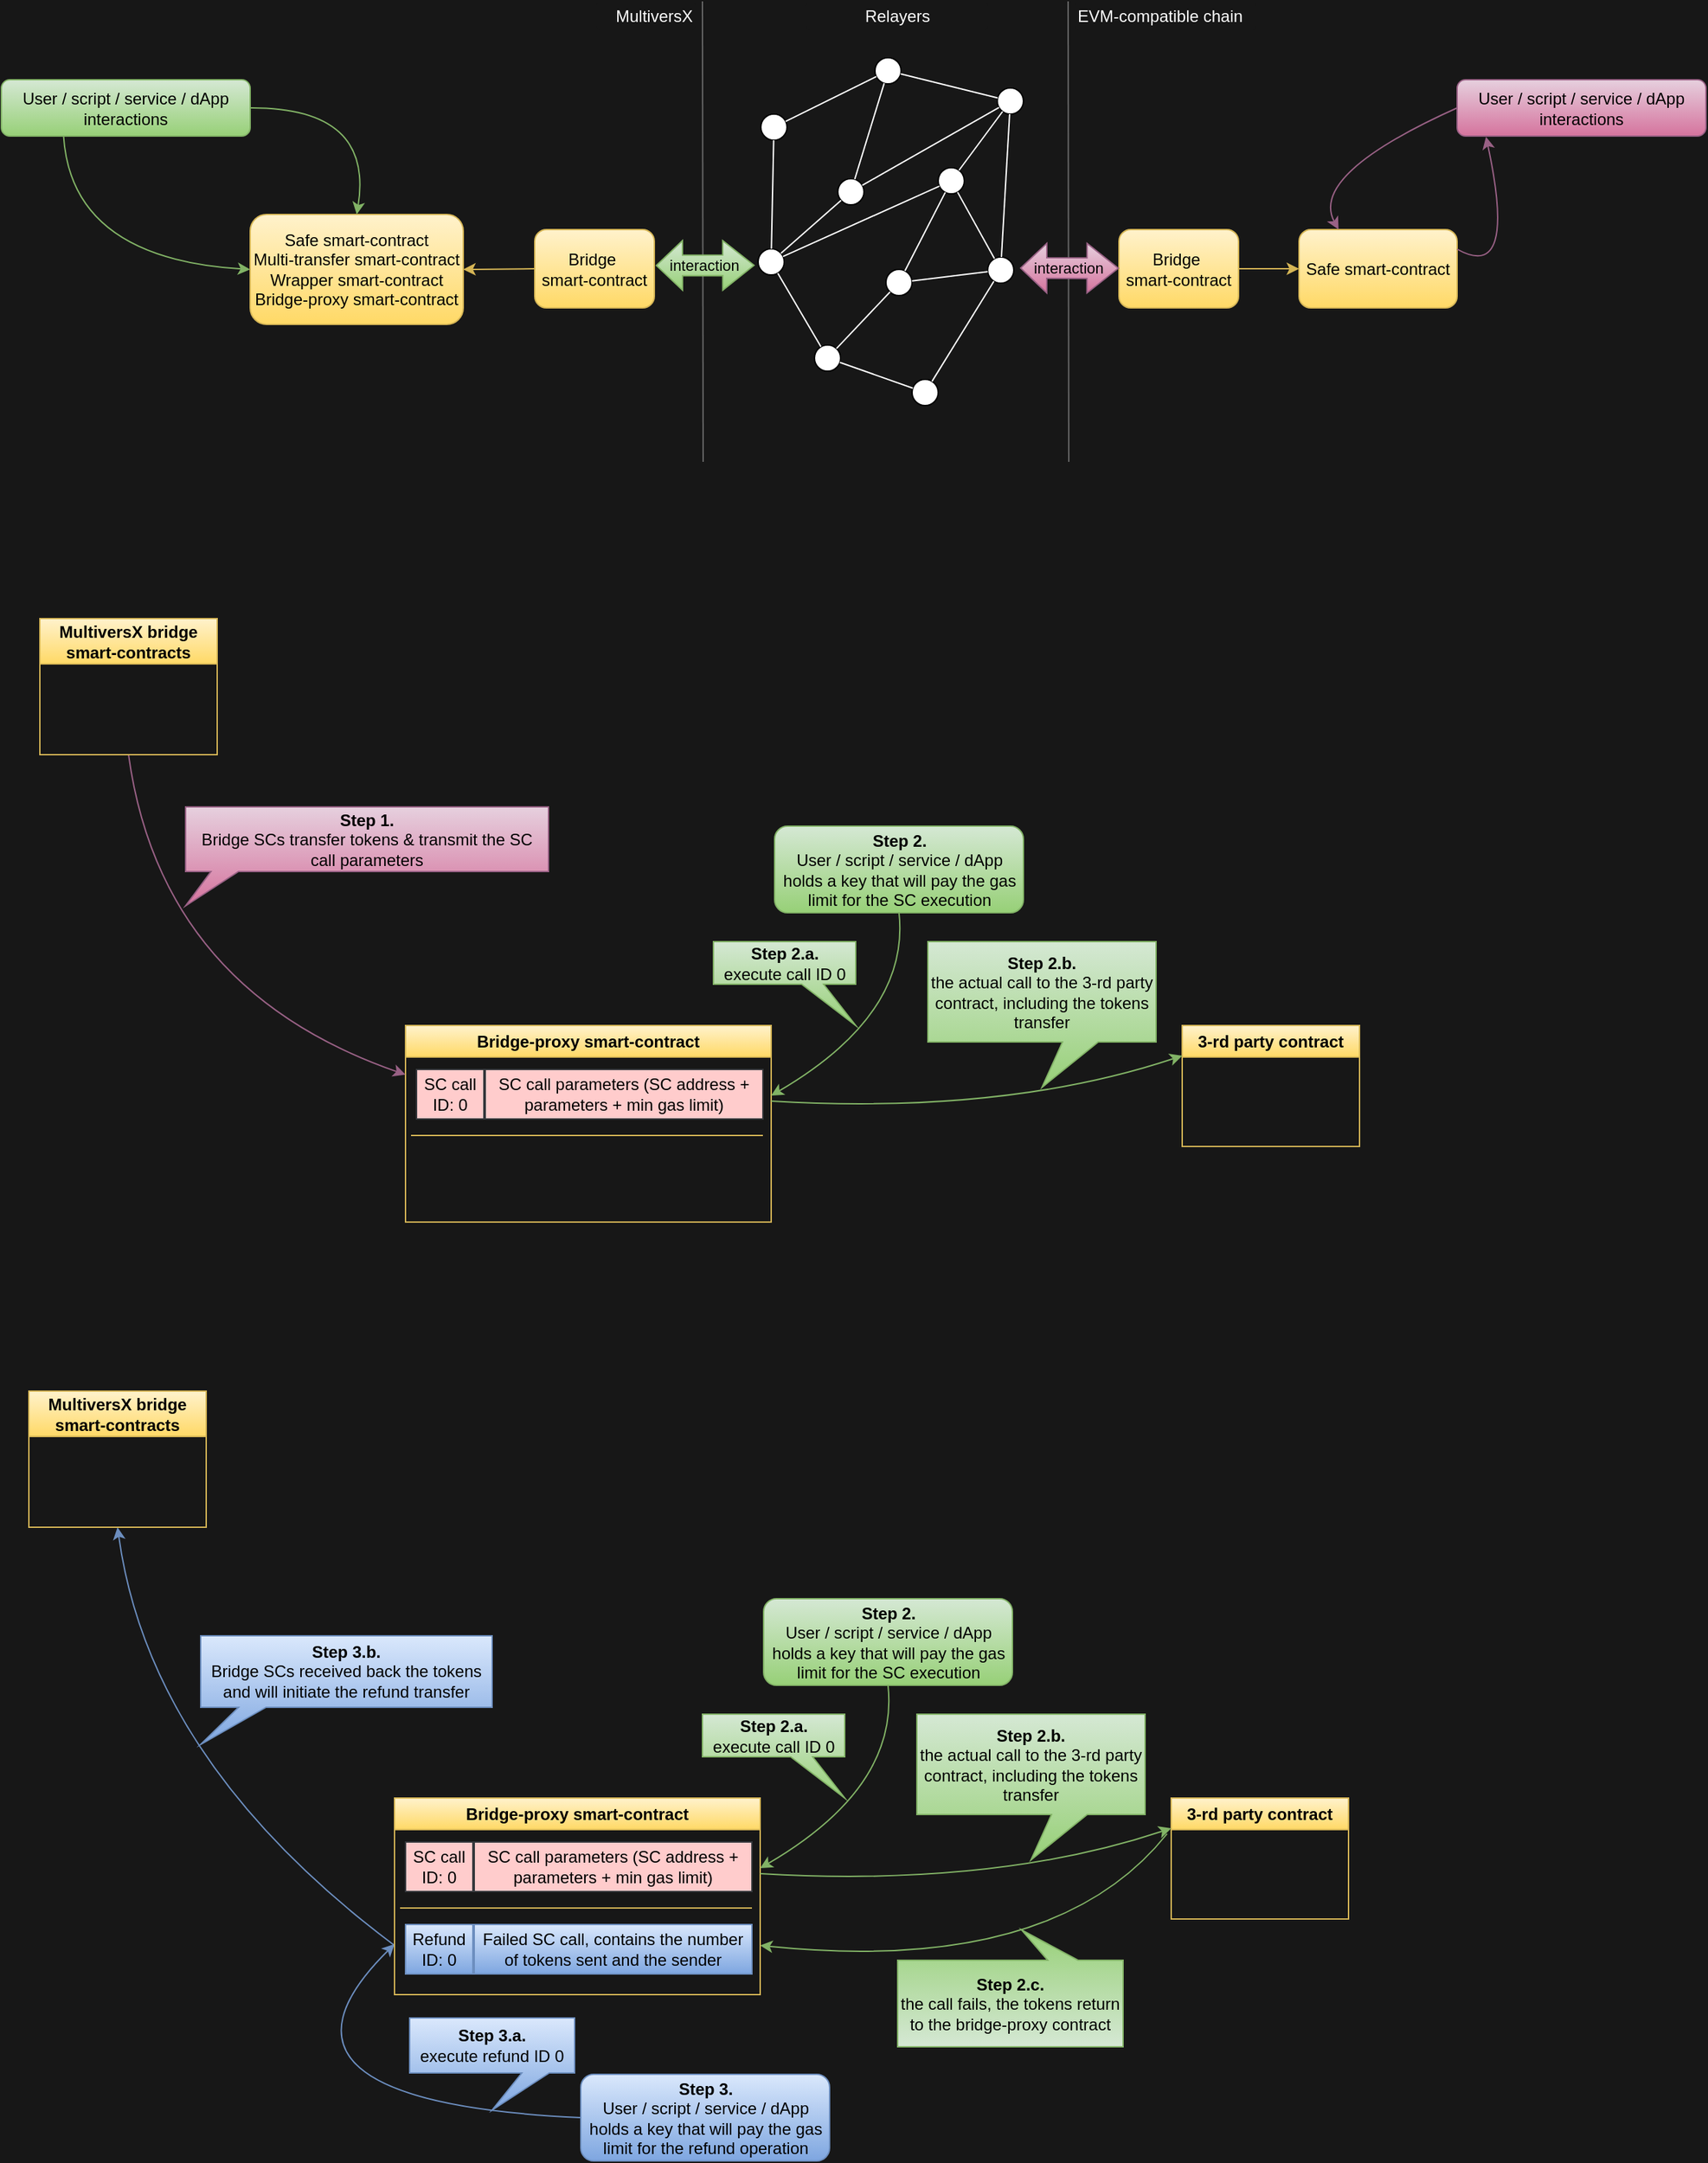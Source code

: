 <mxfile version="26.0.7">
  <diagram name="Pagină-1" id="pLVLAWlQS_ThMUBqPn5n">
    <mxGraphModel dx="1772" dy="-637" grid="0" gridSize="10" guides="1" tooltips="1" connect="1" arrows="1" fold="1" page="0" pageScale="1" pageWidth="827" pageHeight="1169" background="#171717" math="0" shadow="0">
      <root>
        <mxCell id="0" />
        <mxCell id="1" parent="0" />
        <mxCell id="vBLCNvJbEhc0xONjJk8u-10" value="" style="endArrow=none;html=1;fillColor=#f5f5f5;gradientColor=#b3b3b3;strokeColor=#666666;" parent="1" edge="1">
          <mxGeometry width="50" height="50" relative="1" as="geometry">
            <mxPoint x="189.5" y="2078" as="sourcePoint" />
            <mxPoint x="189" y="1743" as="targetPoint" />
          </mxGeometry>
        </mxCell>
        <mxCell id="vBLCNvJbEhc0xONjJk8u-18" value="" style="endArrow=none;html=1;fillColor=#f5f5f5;gradientColor=#b3b3b3;strokeColor=#666666;" parent="1" edge="1">
          <mxGeometry width="50" height="50" relative="1" as="geometry">
            <mxPoint x="455.5" y="2078" as="sourcePoint" />
            <mxPoint x="455" y="1743" as="targetPoint" />
          </mxGeometry>
        </mxCell>
        <mxCell id="vBLCNvJbEhc0xONjJk8u-19" value="Bridge&amp;nbsp;&lt;div&gt;smart-contract&lt;/div&gt;" style="rounded=1;whiteSpace=wrap;html=1;fillColor=#fff2cc;strokeColor=#d6b656;gradientColor=#ffd966;" parent="1" vertex="1">
          <mxGeometry x="492" y="1909" width="87" height="57" as="geometry" />
        </mxCell>
        <mxCell id="vBLCNvJbEhc0xONjJk8u-20" value="Safe smart-contract" style="rounded=1;whiteSpace=wrap;html=1;fillColor=#fff2cc;strokeColor=#d6b656;gradientColor=#ffd966;" parent="1" vertex="1">
          <mxGeometry x="623" y="1909" width="115" height="57" as="geometry" />
        </mxCell>
        <mxCell id="vBLCNvJbEhc0xONjJk8u-21" value="" style="endArrow=classic;html=1;exitX=1;exitY=0.5;exitDx=0;exitDy=0;entryX=0;entryY=0.5;entryDx=0;entryDy=0;fillColor=#fff2cc;gradientColor=#ffd966;strokeColor=#d6b656;" parent="1" source="vBLCNvJbEhc0xONjJk8u-19" target="vBLCNvJbEhc0xONjJk8u-20" edge="1">
          <mxGeometry width="50" height="50" relative="1" as="geometry">
            <mxPoint x="563" y="1903" as="sourcePoint" />
            <mxPoint x="613" y="1853" as="targetPoint" />
          </mxGeometry>
        </mxCell>
        <mxCell id="vBLCNvJbEhc0xONjJk8u-22" value="User / script / service / dApp interactions" style="rounded=1;whiteSpace=wrap;html=1;fillColor=#e6d0de;strokeColor=#996185;gradientColor=#d5739d;" parent="1" vertex="1">
          <mxGeometry x="738" y="1800" width="181" height="41" as="geometry" />
        </mxCell>
        <mxCell id="vBLCNvJbEhc0xONjJk8u-23" value="" style="curved=1;endArrow=classic;html=1;entryX=0.25;entryY=0;entryDx=0;entryDy=0;exitX=0;exitY=0.5;exitDx=0;exitDy=0;strokeColor=#996185;fillColor=#e6d0de;gradientColor=#d5739d;" parent="1" source="vBLCNvJbEhc0xONjJk8u-22" target="vBLCNvJbEhc0xONjJk8u-20" edge="1">
          <mxGeometry width="50" height="50" relative="1" as="geometry">
            <mxPoint x="714" y="1818" as="sourcePoint" />
            <mxPoint x="608" y="1884" as="targetPoint" />
            <Array as="points">
              <mxPoint x="630" y="1869" />
            </Array>
          </mxGeometry>
        </mxCell>
        <mxCell id="vBLCNvJbEhc0xONjJk8u-24" value="EVM-compatible chain" style="rounded=1;whiteSpace=wrap;html=1;fillColor=#171717;fontColor=#FFFFFF;align=left;strokeColor=none;" parent="1" vertex="1">
          <mxGeometry x="460" y="1743" width="132" height="21" as="geometry" />
        </mxCell>
        <mxCell id="vBLCNvJbEhc0xONjJk8u-25" value="MultiversX" style="rounded=1;whiteSpace=wrap;html=1;fillColor=#171717;fontColor=#FFFFFF;align=right;strokeColor=none;" parent="1" vertex="1">
          <mxGeometry x="112" y="1743" width="72" height="21" as="geometry" />
        </mxCell>
        <mxCell id="vBLCNvJbEhc0xONjJk8u-26" value="" style="curved=1;endArrow=classic;html=1;entryX=0.116;entryY=1.012;entryDx=0;entryDy=0;exitX=1;exitY=0.25;exitDx=0;exitDy=0;strokeColor=#996185;fillColor=#e6d0de;gradientColor=#d5739d;entryPerimeter=0;" parent="1" source="vBLCNvJbEhc0xONjJk8u-20" target="vBLCNvJbEhc0xONjJk8u-22" edge="1">
          <mxGeometry width="50" height="50" relative="1" as="geometry">
            <mxPoint x="916" y="1913" as="sourcePoint" />
            <mxPoint x="804" y="1988" as="targetPoint" />
            <Array as="points">
              <mxPoint x="782" y="1948" />
            </Array>
          </mxGeometry>
        </mxCell>
        <mxCell id="vBLCNvJbEhc0xONjJk8u-27" value="Relayers" style="rounded=1;whiteSpace=wrap;html=1;fillColor=#171717;fontColor=#FFFFFF;align=center;strokeColor=none;" parent="1" vertex="1">
          <mxGeometry x="264.5" y="1743" width="132" height="21" as="geometry" />
        </mxCell>
        <mxCell id="vBLCNvJbEhc0xONjJk8u-29" value="" style="ellipse;whiteSpace=wrap;html=1;" parent="1" vertex="1">
          <mxGeometry x="231.5" y="1825" width="19" height="19" as="geometry" />
        </mxCell>
        <mxCell id="vBLCNvJbEhc0xONjJk8u-30" value="" style="ellipse;whiteSpace=wrap;html=1;" parent="1" vertex="1">
          <mxGeometry x="314.5" y="1784" width="19" height="19" as="geometry" />
        </mxCell>
        <mxCell id="vBLCNvJbEhc0xONjJk8u-31" value="" style="ellipse;whiteSpace=wrap;html=1;" parent="1" vertex="1">
          <mxGeometry x="403.5" y="1806" width="19" height="19" as="geometry" />
        </mxCell>
        <mxCell id="vBLCNvJbEhc0xONjJk8u-32" value="" style="ellipse;whiteSpace=wrap;html=1;" parent="1" vertex="1">
          <mxGeometry x="229.5" y="1923" width="19" height="19" as="geometry" />
        </mxCell>
        <mxCell id="vBLCNvJbEhc0xONjJk8u-33" value="" style="ellipse;whiteSpace=wrap;html=1;" parent="1" vertex="1">
          <mxGeometry x="270.5" y="1993" width="19" height="19" as="geometry" />
        </mxCell>
        <mxCell id="vBLCNvJbEhc0xONjJk8u-34" value="" style="ellipse;whiteSpace=wrap;html=1;" parent="1" vertex="1">
          <mxGeometry x="341.5" y="2018" width="19" height="19" as="geometry" />
        </mxCell>
        <mxCell id="vBLCNvJbEhc0xONjJk8u-35" value="" style="ellipse;whiteSpace=wrap;html=1;" parent="1" vertex="1">
          <mxGeometry x="287.5" y="1872" width="19" height="19" as="geometry" />
        </mxCell>
        <mxCell id="vBLCNvJbEhc0xONjJk8u-36" value="" style="ellipse;whiteSpace=wrap;html=1;" parent="1" vertex="1">
          <mxGeometry x="322.5" y="1938" width="19" height="19" as="geometry" />
        </mxCell>
        <mxCell id="vBLCNvJbEhc0xONjJk8u-37" value="" style="ellipse;whiteSpace=wrap;html=1;" parent="1" vertex="1">
          <mxGeometry x="360.5" y="1864" width="19" height="19" as="geometry" />
        </mxCell>
        <mxCell id="vBLCNvJbEhc0xONjJk8u-38" value="" style="ellipse;whiteSpace=wrap;html=1;" parent="1" vertex="1">
          <mxGeometry x="396.5" y="1929" width="19" height="19" as="geometry" />
        </mxCell>
        <mxCell id="vBLCNvJbEhc0xONjJk8u-39" value="" style="endArrow=none;html=1;strokeColor=#FFFFFF;" parent="1" source="vBLCNvJbEhc0xONjJk8u-31" target="vBLCNvJbEhc0xONjJk8u-30" edge="1">
          <mxGeometry width="50" height="50" relative="1" as="geometry">
            <mxPoint x="314.5" y="1942" as="sourcePoint" />
            <mxPoint x="364.5" y="1892" as="targetPoint" />
          </mxGeometry>
        </mxCell>
        <mxCell id="vBLCNvJbEhc0xONjJk8u-40" value="" style="endArrow=none;html=1;strokeColor=#ffffff;" parent="1" source="vBLCNvJbEhc0xONjJk8u-29" target="vBLCNvJbEhc0xONjJk8u-30" edge="1">
          <mxGeometry width="50" height="50" relative="1" as="geometry">
            <mxPoint x="320.5" y="1983" as="sourcePoint" />
            <mxPoint x="370.5" y="1933" as="targetPoint" />
          </mxGeometry>
        </mxCell>
        <mxCell id="vBLCNvJbEhc0xONjJk8u-41" value="" style="endArrow=none;html=1;strokeColor=#ffffff;" parent="1" source="vBLCNvJbEhc0xONjJk8u-32" target="vBLCNvJbEhc0xONjJk8u-29" edge="1">
          <mxGeometry width="50" height="50" relative="1" as="geometry">
            <mxPoint x="320.5" y="1983" as="sourcePoint" />
            <mxPoint x="370.5" y="1933" as="targetPoint" />
          </mxGeometry>
        </mxCell>
        <mxCell id="vBLCNvJbEhc0xONjJk8u-42" value="" style="endArrow=none;html=1;strokeColor=#ffffff;" parent="1" source="vBLCNvJbEhc0xONjJk8u-33" target="vBLCNvJbEhc0xONjJk8u-32" edge="1">
          <mxGeometry width="50" height="50" relative="1" as="geometry">
            <mxPoint x="320.5" y="1983" as="sourcePoint" />
            <mxPoint x="370.5" y="1933" as="targetPoint" />
          </mxGeometry>
        </mxCell>
        <mxCell id="vBLCNvJbEhc0xONjJk8u-43" value="" style="endArrow=none;html=1;strokeColor=#ffffff;" parent="1" source="vBLCNvJbEhc0xONjJk8u-32" target="vBLCNvJbEhc0xONjJk8u-37" edge="1">
          <mxGeometry width="50" height="50" relative="1" as="geometry">
            <mxPoint x="320.5" y="1983" as="sourcePoint" />
            <mxPoint x="370.5" y="1933" as="targetPoint" />
          </mxGeometry>
        </mxCell>
        <mxCell id="vBLCNvJbEhc0xONjJk8u-44" value="" style="endArrow=none;html=1;strokeColor=#ffffff;" parent="1" source="vBLCNvJbEhc0xONjJk8u-32" target="vBLCNvJbEhc0xONjJk8u-35" edge="1">
          <mxGeometry width="50" height="50" relative="1" as="geometry">
            <mxPoint x="320.5" y="1983" as="sourcePoint" />
            <mxPoint x="370.5" y="1933" as="targetPoint" />
          </mxGeometry>
        </mxCell>
        <mxCell id="vBLCNvJbEhc0xONjJk8u-45" value="" style="endArrow=none;html=1;strokeColor=#ffffff;" parent="1" source="vBLCNvJbEhc0xONjJk8u-31" target="vBLCNvJbEhc0xONjJk8u-35" edge="1">
          <mxGeometry width="50" height="50" relative="1" as="geometry">
            <mxPoint x="320.5" y="1983" as="sourcePoint" />
            <mxPoint x="370.5" y="1933" as="targetPoint" />
          </mxGeometry>
        </mxCell>
        <mxCell id="vBLCNvJbEhc0xONjJk8u-46" value="" style="endArrow=none;html=1;strokeColor=#ffffff;" parent="1" source="vBLCNvJbEhc0xONjJk8u-38" target="vBLCNvJbEhc0xONjJk8u-37" edge="1">
          <mxGeometry width="50" height="50" relative="1" as="geometry">
            <mxPoint x="320.5" y="1983" as="sourcePoint" />
            <mxPoint x="370.5" y="1933" as="targetPoint" />
          </mxGeometry>
        </mxCell>
        <mxCell id="vBLCNvJbEhc0xONjJk8u-47" value="" style="endArrow=none;html=1;strokeColor=#ffffff;" parent="1" source="vBLCNvJbEhc0xONjJk8u-33" target="vBLCNvJbEhc0xONjJk8u-34" edge="1">
          <mxGeometry width="50" height="50" relative="1" as="geometry">
            <mxPoint x="320.5" y="1983" as="sourcePoint" />
            <mxPoint x="370.5" y="1933" as="targetPoint" />
          </mxGeometry>
        </mxCell>
        <mxCell id="vBLCNvJbEhc0xONjJk8u-48" value="" style="endArrow=none;html=1;strokeColor=#ffffff;" parent="1" source="vBLCNvJbEhc0xONjJk8u-34" target="vBLCNvJbEhc0xONjJk8u-38" edge="1">
          <mxGeometry width="50" height="50" relative="1" as="geometry">
            <mxPoint x="320.5" y="1983" as="sourcePoint" />
            <mxPoint x="370.5" y="1933" as="targetPoint" />
          </mxGeometry>
        </mxCell>
        <mxCell id="vBLCNvJbEhc0xONjJk8u-49" value="" style="endArrow=none;html=1;strokeColor=#ffffff;" parent="1" source="vBLCNvJbEhc0xONjJk8u-38" target="vBLCNvJbEhc0xONjJk8u-31" edge="1">
          <mxGeometry width="50" height="50" relative="1" as="geometry">
            <mxPoint x="320.5" y="1983" as="sourcePoint" />
            <mxPoint x="370.5" y="1933" as="targetPoint" />
          </mxGeometry>
        </mxCell>
        <mxCell id="vBLCNvJbEhc0xONjJk8u-50" value="" style="endArrow=none;html=1;strokeColor=#ffffff;" parent="1" source="vBLCNvJbEhc0xONjJk8u-36" target="vBLCNvJbEhc0xONjJk8u-37" edge="1">
          <mxGeometry width="50" height="50" relative="1" as="geometry">
            <mxPoint x="320.5" y="1983" as="sourcePoint" />
            <mxPoint x="370.5" y="1933" as="targetPoint" />
          </mxGeometry>
        </mxCell>
        <mxCell id="vBLCNvJbEhc0xONjJk8u-51" value="" style="endArrow=none;html=1;strokeColor=#ffffff;" parent="1" source="vBLCNvJbEhc0xONjJk8u-33" target="vBLCNvJbEhc0xONjJk8u-36" edge="1">
          <mxGeometry width="50" height="50" relative="1" as="geometry">
            <mxPoint x="320.5" y="1983" as="sourcePoint" />
            <mxPoint x="370.5" y="1933" as="targetPoint" />
          </mxGeometry>
        </mxCell>
        <mxCell id="vBLCNvJbEhc0xONjJk8u-52" value="" style="endArrow=none;html=1;strokeColor=#ffffff;" parent="1" source="vBLCNvJbEhc0xONjJk8u-36" target="vBLCNvJbEhc0xONjJk8u-38" edge="1">
          <mxGeometry width="50" height="50" relative="1" as="geometry">
            <mxPoint x="320.5" y="1983" as="sourcePoint" />
            <mxPoint x="370.5" y="1933" as="targetPoint" />
          </mxGeometry>
        </mxCell>
        <mxCell id="vBLCNvJbEhc0xONjJk8u-53" value="" style="endArrow=none;html=1;strokeColor=#ffffff;" parent="1" source="vBLCNvJbEhc0xONjJk8u-35" target="vBLCNvJbEhc0xONjJk8u-30" edge="1">
          <mxGeometry width="50" height="50" relative="1" as="geometry">
            <mxPoint x="320.5" y="1983" as="sourcePoint" />
            <mxPoint x="370.5" y="1933" as="targetPoint" />
          </mxGeometry>
        </mxCell>
        <mxCell id="vBLCNvJbEhc0xONjJk8u-54" value="" style="endArrow=none;html=1;strokeColor=#ffffff;" parent="1" source="vBLCNvJbEhc0xONjJk8u-37" target="vBLCNvJbEhc0xONjJk8u-31" edge="1">
          <mxGeometry width="50" height="50" relative="1" as="geometry">
            <mxPoint x="320.5" y="1983" as="sourcePoint" />
            <mxPoint x="370.5" y="1933" as="targetPoint" />
          </mxGeometry>
        </mxCell>
        <mxCell id="vBLCNvJbEhc0xONjJk8u-65" value="" style="shape=flexArrow;endArrow=classic;html=1;rounded=0;startArrow=block;fillColor=#e6d0de;gradientColor=#d5739d;strokeColor=#996185;width=15.0;endSize=7.243;" parent="1" edge="1">
          <mxGeometry width="50" height="50" relative="1" as="geometry">
            <mxPoint x="420" y="1937" as="sourcePoint" />
            <mxPoint x="492" y="1937.14" as="targetPoint" />
          </mxGeometry>
        </mxCell>
        <mxCell id="vBLCNvJbEhc0xONjJk8u-66" value="interaction" style="edgeLabel;html=1;align=center;verticalAlign=middle;resizable=0;points=[];labelBackgroundColor=none;" parent="vBLCNvJbEhc0xONjJk8u-65" vertex="1" connectable="0">
          <mxGeometry x="-0.059" y="-1" relative="1" as="geometry">
            <mxPoint x="1" y="-1" as="offset" />
          </mxGeometry>
        </mxCell>
        <mxCell id="vBLCNvJbEhc0xONjJk8u-67" value="Bridge&amp;nbsp;&lt;div&gt;smart-contract&lt;/div&gt;" style="rounded=1;whiteSpace=wrap;html=1;fillColor=#fff2cc;strokeColor=#d6b656;gradientColor=#ffd966;" parent="1" vertex="1">
          <mxGeometry x="67" y="1909" width="87" height="57" as="geometry" />
        </mxCell>
        <mxCell id="vBLCNvJbEhc0xONjJk8u-68" value="Safe smart-contract&lt;div&gt;Multi-transfer smart-contract&lt;/div&gt;&lt;div&gt;Wrapper smart-contract&lt;/div&gt;&lt;div&gt;Bridge-proxy smart-contract&lt;/div&gt;" style="rounded=1;whiteSpace=wrap;html=1;fillColor=#fff2cc;strokeColor=#d6b656;gradientColor=#ffd966;" parent="1" vertex="1">
          <mxGeometry x="-140" y="1898" width="155" height="80" as="geometry" />
        </mxCell>
        <mxCell id="vBLCNvJbEhc0xONjJk8u-70" value="" style="shape=flexArrow;endArrow=classic;html=1;rounded=0;startArrow=block;fillColor=#d5e8d4;gradientColor=#97d077;strokeColor=#82b366;width=15.0;endSize=7.243;" parent="1" edge="1">
          <mxGeometry width="50" height="50" relative="1" as="geometry">
            <mxPoint x="155" y="1935.14" as="sourcePoint" />
            <mxPoint x="227" y="1935" as="targetPoint" />
          </mxGeometry>
        </mxCell>
        <mxCell id="vBLCNvJbEhc0xONjJk8u-71" value="interaction" style="edgeLabel;html=1;align=center;verticalAlign=middle;resizable=0;points=[];labelBackgroundColor=none;" parent="vBLCNvJbEhc0xONjJk8u-70" vertex="1" connectable="0">
          <mxGeometry x="-0.059" y="-1" relative="1" as="geometry">
            <mxPoint x="1" y="-1" as="offset" />
          </mxGeometry>
        </mxCell>
        <mxCell id="vBLCNvJbEhc0xONjJk8u-72" value="" style="endArrow=classic;html=1;exitX=0;exitY=0.5;exitDx=0;exitDy=0;entryX=1;entryY=0.5;entryDx=0;entryDy=0;fillColor=#fff2cc;gradientColor=#ffd966;strokeColor=#d6b656;" parent="1" source="vBLCNvJbEhc0xONjJk8u-67" target="vBLCNvJbEhc0xONjJk8u-68" edge="1">
          <mxGeometry width="50" height="50" relative="1" as="geometry">
            <mxPoint x="589" y="1948" as="sourcePoint" />
            <mxPoint x="633" y="1948" as="targetPoint" />
          </mxGeometry>
        </mxCell>
        <mxCell id="vBLCNvJbEhc0xONjJk8u-73" value="User / script / service / dApp interactions" style="rounded=1;whiteSpace=wrap;html=1;fillColor=#d5e8d4;strokeColor=#82b366;gradientColor=#97d077;" parent="1" vertex="1">
          <mxGeometry x="-321" y="1800" width="181" height="41" as="geometry" />
        </mxCell>
        <mxCell id="vBLCNvJbEhc0xONjJk8u-74" value="" style="curved=1;endArrow=classic;html=1;entryX=0.5;entryY=0;entryDx=0;entryDy=0;exitX=1;exitY=0.5;exitDx=0;exitDy=0;strokeColor=#82b366;fillColor=#d5e8d4;gradientColor=#97d077;" parent="1" source="vBLCNvJbEhc0xONjJk8u-73" target="vBLCNvJbEhc0xONjJk8u-68" edge="1">
          <mxGeometry width="50" height="50" relative="1" as="geometry">
            <mxPoint x="-376" y="1808" as="sourcePoint" />
            <mxPoint x="-438" y="1899" as="targetPoint" />
            <Array as="points">
              <mxPoint x="-50" y="1820" />
            </Array>
          </mxGeometry>
        </mxCell>
        <mxCell id="vBLCNvJbEhc0xONjJk8u-75" value="" style="curved=1;endArrow=classic;html=1;entryX=0;entryY=0.5;entryDx=0;entryDy=0;exitX=0.25;exitY=1;exitDx=0;exitDy=0;strokeColor=#82b366;fillColor=#d5e8d4;gradientColor=#97d077;" parent="1" source="vBLCNvJbEhc0xONjJk8u-73" target="vBLCNvJbEhc0xONjJk8u-68" edge="1">
          <mxGeometry width="50" height="50" relative="1" as="geometry">
            <mxPoint x="-352" y="1913" as="sourcePoint" />
            <mxPoint x="-286" y="1978" as="targetPoint" />
            <Array as="points">
              <mxPoint x="-270" y="1930" />
            </Array>
          </mxGeometry>
        </mxCell>
        <mxCell id="KigqYnOtDCoKZQ9DQ33V-1" value="Bridge-proxy smart-contract" style="swimlane;whiteSpace=wrap;html=1;fillColor=#fff2cc;gradientColor=#ffd966;strokeColor=#d6b656;swimlaneLine=1;noLabel=0;container=0;" parent="1" vertex="1">
          <mxGeometry x="-27" y="2488" width="266" height="143" as="geometry">
            <mxRectangle x="-27" y="2488" width="183" height="26" as="alternateBounds" />
          </mxGeometry>
        </mxCell>
        <mxCell id="KigqYnOtDCoKZQ9DQ33V-3" value="SC call parameters (SC address + parameters + min gas limit)" style="rounded=0;whiteSpace=wrap;html=1;fillColor=#ffcccc;strokeColor=#36393d;" parent="KigqYnOtDCoKZQ9DQ33V-1" vertex="1">
          <mxGeometry x="58" y="32" width="202" height="36" as="geometry" />
        </mxCell>
        <mxCell id="KigqYnOtDCoKZQ9DQ33V-4" value="&lt;div&gt;SC call&lt;/div&gt;ID: 0" style="rounded=0;whiteSpace=wrap;html=1;fillColor=#ffcccc;strokeColor=#36393d;" parent="KigqYnOtDCoKZQ9DQ33V-1" vertex="1">
          <mxGeometry x="8" y="32" width="49" height="36" as="geometry" />
        </mxCell>
        <mxCell id="KigqYnOtDCoKZQ9DQ33V-18" value="" style="endArrow=none;html=1;rounded=0;fillColor=#fff2cc;strokeColor=#d6b656;" parent="KigqYnOtDCoKZQ9DQ33V-1" edge="1">
          <mxGeometry width="50" height="50" relative="1" as="geometry">
            <mxPoint x="4" y="80" as="sourcePoint" />
            <mxPoint x="260" y="80" as="targetPoint" />
          </mxGeometry>
        </mxCell>
        <mxCell id="KigqYnOtDCoKZQ9DQ33V-7" value="" style="curved=1;endArrow=classic;html=1;entryX=0;entryY=0.25;entryDx=0;entryDy=0;strokeColor=#996185;fillColor=#e6d0de;gradientColor=#d5739d;exitX=0.5;exitY=1;exitDx=0;exitDy=0;" parent="1" source="KigqYnOtDCoKZQ9DQ33V-17" target="KigqYnOtDCoKZQ9DQ33V-1" edge="1">
          <mxGeometry width="50" height="50" relative="1" as="geometry">
            <mxPoint x="-222" y="2307" as="sourcePoint" />
            <mxPoint x="-240" y="2408" as="targetPoint" />
            <Array as="points">
              <mxPoint x="-205" y="2462" />
            </Array>
          </mxGeometry>
        </mxCell>
        <mxCell id="KigqYnOtDCoKZQ9DQ33V-8" value="&lt;div&gt;&lt;b&gt;Step 2.&lt;/b&gt;&lt;/div&gt;User / script / service / dApp holds a key that will pay the gas limit for the SC execution" style="rounded=1;whiteSpace=wrap;html=1;fillColor=#d5e8d4;strokeColor=#82b366;gradientColor=#97d077;" parent="1" vertex="1">
          <mxGeometry x="241.5" y="2343" width="181" height="63" as="geometry" />
        </mxCell>
        <mxCell id="KigqYnOtDCoKZQ9DQ33V-9" value="" style="curved=1;endArrow=classic;html=1;exitX=0.5;exitY=1;exitDx=0;exitDy=0;strokeColor=#82b366;fillColor=#d5e8d4;gradientColor=#97d077;" parent="1" source="KigqYnOtDCoKZQ9DQ33V-8" edge="1">
          <mxGeometry width="50" height="50" relative="1" as="geometry">
            <mxPoint x="389" y="2486" as="sourcePoint" />
            <mxPoint x="239" y="2539" as="targetPoint" />
            <Array as="points">
              <mxPoint x="340" y="2480" />
            </Array>
          </mxGeometry>
        </mxCell>
        <mxCell id="KigqYnOtDCoKZQ9DQ33V-11" value="3-rd party contract" style="swimlane;whiteSpace=wrap;html=1;fillColor=#fff2cc;gradientColor=#ffd966;strokeColor=#d6b656;container=0;" parent="1" vertex="1">
          <mxGeometry x="538" y="2488" width="129" height="88" as="geometry" />
        </mxCell>
        <mxCell id="KigqYnOtDCoKZQ9DQ33V-14" value="" style="curved=1;endArrow=classic;html=1;entryX=0;entryY=0.25;entryDx=0;entryDy=0;strokeColor=#82b366;fillColor=#d5e8d4;gradientColor=#97d077;" parent="1" target="KigqYnOtDCoKZQ9DQ33V-11" edge="1">
          <mxGeometry width="50" height="50" relative="1" as="geometry">
            <mxPoint x="239" y="2543" as="sourcePoint" />
            <mxPoint x="370" y="2669" as="targetPoint" />
            <Array as="points">
              <mxPoint x="409" y="2553" />
            </Array>
          </mxGeometry>
        </mxCell>
        <mxCell id="KigqYnOtDCoKZQ9DQ33V-17" value="MultiversX bridge smart-contracts" style="swimlane;whiteSpace=wrap;html=1;fillColor=#fff2cc;gradientColor=#ffd966;strokeColor=#d6b656;startSize=33;labelBackgroundColor=none;labelBorderColor=none;container=0;" parent="1" vertex="1">
          <mxGeometry x="-293" y="2192" width="129" height="99" as="geometry">
            <mxRectangle x="-293" y="2192" width="214" height="33" as="alternateBounds" />
          </mxGeometry>
        </mxCell>
        <mxCell id="KigqYnOtDCoKZQ9DQ33V-24" value="" style="curved=1;endArrow=classic;html=1;strokeColor=#6c8ebf;fillColor=#dae8fc;exitX=0;exitY=0.75;exitDx=0;exitDy=0;gradientColor=#7ea6e0;entryX=0.5;entryY=1;entryDx=0;entryDy=0;" parent="1" target="BRjH5VOgzEBkFzGbbsvF-21" edge="1">
          <mxGeometry width="50" height="50" relative="1" as="geometry">
            <mxPoint x="-35" y="3157.25" as="sourcePoint" />
            <mxPoint x="-215" y="2889" as="targetPoint" />
            <Array as="points">
              <mxPoint x="-213" y="3024" />
            </Array>
          </mxGeometry>
        </mxCell>
        <mxCell id="KigqYnOtDCoKZQ9DQ33V-32" value="" style="curved=1;endArrow=classic;html=1;entryX=1;entryY=0.75;entryDx=0;entryDy=0;strokeColor=#82b366;fillColor=#d5e8d4;gradientColor=#97d077;" parent="1" edge="1">
          <mxGeometry width="50" height="50" relative="1" as="geometry">
            <mxPoint x="527" y="3076" as="sourcePoint" />
            <mxPoint x="231" y="3157.25" as="targetPoint" />
            <Array as="points">
              <mxPoint x="445" y="3179" />
            </Array>
          </mxGeometry>
        </mxCell>
        <mxCell id="BRjH5VOgzEBkFzGbbsvF-5" value="&lt;div&gt;&lt;b&gt;Step 3.&lt;/b&gt;&lt;/div&gt;User / script / service / dApp holds a key that will pay the gas limit for the refund operation" style="rounded=1;whiteSpace=wrap;html=1;fillColor=#dae8fc;strokeColor=#6c8ebf;gradientColor=#7ea6e0;" parent="1" vertex="1">
          <mxGeometry x="100.5" y="3251" width="181" height="63" as="geometry" />
        </mxCell>
        <mxCell id="BRjH5VOgzEBkFzGbbsvF-6" value="" style="curved=1;endArrow=classic;html=1;exitX=0;exitY=0.5;exitDx=0;exitDy=0;strokeColor=#6c8ebf;fillColor=#dae8fc;gradientColor=#7ea6e0;entryX=0;entryY=0.75;entryDx=0;entryDy=0;" parent="1" source="BRjH5VOgzEBkFzGbbsvF-5" edge="1">
          <mxGeometry width="50" height="50" relative="1" as="geometry">
            <mxPoint x="75" y="3280" as="sourcePoint" />
            <mxPoint x="-35" y="3156.25" as="targetPoint" />
            <Array as="points">
              <mxPoint x="-151" y="3271" />
            </Array>
          </mxGeometry>
        </mxCell>
        <mxCell id="BRjH5VOgzEBkFzGbbsvF-8" value="&lt;div style=&quot;forced-color-adjust: none; color: rgb(0, 0, 0); font-family: Helvetica; font-size: 12px; font-style: normal; font-variant-ligatures: normal; font-variant-caps: normal; font-weight: 400; letter-spacing: normal; orphans: 2; text-align: center; text-indent: 0px; text-transform: none; widows: 2; word-spacing: 0px; -webkit-text-stroke-width: 0px; white-space: normal; text-decoration-thickness: initial; text-decoration-style: initial; text-decoration-color: initial;&quot;&gt;&lt;b style=&quot;forced-color-adjust: none;&quot;&gt;Step 1.&lt;/b&gt;&lt;/div&gt;&lt;span style=&quot;color: rgb(0, 0, 0); font-family: Helvetica; font-size: 12px; font-style: normal; font-variant-ligatures: normal; font-variant-caps: normal; font-weight: 400; letter-spacing: normal; orphans: 2; text-align: center; text-indent: 0px; text-transform: none; widows: 2; word-spacing: 0px; -webkit-text-stroke-width: 0px; white-space: normal; text-decoration-thickness: initial; text-decoration-style: initial; text-decoration-color: initial; float: none; display: inline !important;&quot;&gt;Bridge SCs transfer tokens &amp;amp; transmit the SC call parameters&lt;/span&gt;" style="shape=callout;whiteSpace=wrap;html=1;perimeter=calloutPerimeter;fillColor=#e6d0de;gradientColor=#d5739d;strokeColor=#996185;labelBackgroundColor=none;size=25;position=0.07;position2=0;" parent="1" vertex="1">
          <mxGeometry x="-187" y="2329" width="264" height="72" as="geometry" />
        </mxCell>
        <mxCell id="BRjH5VOgzEBkFzGbbsvF-10" value="&lt;div style=&quot;forced-color-adjust: none; color: rgb(0, 0, 0); font-family: Helvetica; font-size: 12px; font-style: normal; font-variant-ligatures: normal; font-variant-caps: normal; font-weight: 400; letter-spacing: normal; orphans: 2; text-align: center; text-indent: 0px; text-transform: none; widows: 2; word-spacing: 0px; -webkit-text-stroke-width: 0px; white-space: normal; text-decoration-thickness: initial; text-decoration-style: initial; text-decoration-color: initial;&quot;&gt;&lt;b style=&quot;forced-color-adjust: none;&quot;&gt;Step 2.a.&lt;/b&gt;&lt;/div&gt;&lt;div style=&quot;forced-color-adjust: none; color: rgb(0, 0, 0); font-family: Helvetica; font-size: 12px; font-style: normal; font-variant-ligatures: normal; font-variant-caps: normal; font-weight: 400; letter-spacing: normal; orphans: 2; text-align: center; text-indent: 0px; text-transform: none; widows: 2; word-spacing: 0px; -webkit-text-stroke-width: 0px; white-space: normal; text-decoration-thickness: initial; text-decoration-style: initial; text-decoration-color: initial;&quot;&gt;execute call ID 0&lt;/div&gt;" style="shape=callout;whiteSpace=wrap;html=1;perimeter=calloutPerimeter;fillColor=#d5e8d4;gradientColor=#97d077;strokeColor=#82b366;labelBackgroundColor=none;size=30;position=0.62;position2=1;base=16;" parent="1" vertex="1">
          <mxGeometry x="197" y="2427" width="103.5" height="61" as="geometry" />
        </mxCell>
        <mxCell id="BRjH5VOgzEBkFzGbbsvF-11" value="&lt;div style=&quot;forced-color-adjust: none; color: rgb(0, 0, 0); font-family: Helvetica; font-size: 12px; font-style: normal; font-variant-ligatures: normal; font-variant-caps: normal; font-weight: 400; letter-spacing: normal; orphans: 2; text-align: center; text-indent: 0px; text-transform: none; widows: 2; word-spacing: 0px; -webkit-text-stroke-width: 0px; white-space: normal; text-decoration-thickness: initial; text-decoration-style: initial; text-decoration-color: initial;&quot;&gt;&lt;b style=&quot;forced-color-adjust: none;&quot;&gt;Step 2.b.&lt;/b&gt;&lt;/div&gt;&lt;div style=&quot;forced-color-adjust: none; color: rgb(0, 0, 0); font-family: Helvetica; font-size: 12px; font-style: normal; font-variant-ligatures: normal; font-variant-caps: normal; font-weight: 400; letter-spacing: normal; orphans: 2; text-align: center; text-indent: 0px; text-transform: none; widows: 2; word-spacing: 0px; -webkit-text-stroke-width: 0px; white-space: normal; text-decoration-thickness: initial; text-decoration-style: initial; text-decoration-color: initial;&quot;&gt;the actual call to the 3-rd party contract, including the tokens transfer&lt;/div&gt;" style="shape=callout;whiteSpace=wrap;html=1;perimeter=calloutPerimeter;fillColor=#d5e8d4;gradientColor=#97d077;strokeColor=#82b366;labelBackgroundColor=none;base=26;size=33;position=0.59;" parent="1" vertex="1">
          <mxGeometry x="353" y="2427" width="166" height="106" as="geometry" />
        </mxCell>
        <mxCell id="BRjH5VOgzEBkFzGbbsvF-12" value="Bridge-proxy smart-contract" style="swimlane;whiteSpace=wrap;html=1;fillColor=#fff2cc;gradientColor=#ffd966;strokeColor=#d6b656;container=0;" parent="1" vertex="1">
          <mxGeometry x="-35" y="3050" width="266" height="143" as="geometry" />
        </mxCell>
        <mxCell id="BRjH5VOgzEBkFzGbbsvF-13" value="SC call parameters (SC address + parameters + min gas limit)" style="rounded=0;whiteSpace=wrap;html=1;fillColor=#ffcccc;strokeColor=#36393d;" parent="BRjH5VOgzEBkFzGbbsvF-12" vertex="1">
          <mxGeometry x="58" y="32" width="202" height="36" as="geometry" />
        </mxCell>
        <mxCell id="BRjH5VOgzEBkFzGbbsvF-14" value="&lt;div&gt;SC call&lt;/div&gt;ID: 0" style="rounded=0;whiteSpace=wrap;html=1;fillColor=#ffcccc;strokeColor=#36393d;" parent="BRjH5VOgzEBkFzGbbsvF-12" vertex="1">
          <mxGeometry x="8" y="32" width="49" height="36" as="geometry" />
        </mxCell>
        <mxCell id="BRjH5VOgzEBkFzGbbsvF-15" value="" style="endArrow=none;html=1;rounded=0;fillColor=#fff2cc;strokeColor=#d6b656;" parent="BRjH5VOgzEBkFzGbbsvF-12" edge="1">
          <mxGeometry width="50" height="50" relative="1" as="geometry">
            <mxPoint x="4" y="80" as="sourcePoint" />
            <mxPoint x="260" y="80" as="targetPoint" />
          </mxGeometry>
        </mxCell>
        <mxCell id="BRjH5VOgzEBkFzGbbsvF-17" value="&lt;div&gt;&lt;b&gt;Step 2.&lt;/b&gt;&lt;/div&gt;User / script / service / dApp holds a key that will pay the gas limit for the SC execution" style="rounded=1;whiteSpace=wrap;html=1;fillColor=#d5e8d4;strokeColor=#82b366;gradientColor=#97d077;" parent="1" vertex="1">
          <mxGeometry x="233.5" y="2905" width="181" height="63" as="geometry" />
        </mxCell>
        <mxCell id="BRjH5VOgzEBkFzGbbsvF-18" value="" style="curved=1;endArrow=classic;html=1;exitX=0.5;exitY=1;exitDx=0;exitDy=0;strokeColor=#82b366;fillColor=#d5e8d4;gradientColor=#97d077;" parent="1" source="BRjH5VOgzEBkFzGbbsvF-17" edge="1">
          <mxGeometry width="50" height="50" relative="1" as="geometry">
            <mxPoint x="381" y="3048" as="sourcePoint" />
            <mxPoint x="231" y="3101" as="targetPoint" />
            <Array as="points">
              <mxPoint x="332" y="3042" />
            </Array>
          </mxGeometry>
        </mxCell>
        <mxCell id="BRjH5VOgzEBkFzGbbsvF-19" value="3-rd party contract" style="swimlane;whiteSpace=wrap;html=1;fillColor=#fff2cc;gradientColor=#ffd966;strokeColor=#d6b656;container=0;" parent="1" vertex="1">
          <mxGeometry x="530" y="3050" width="129" height="88" as="geometry" />
        </mxCell>
        <mxCell id="BRjH5VOgzEBkFzGbbsvF-20" value="" style="curved=1;endArrow=classic;html=1;entryX=0;entryY=0.25;entryDx=0;entryDy=0;strokeColor=#82b366;fillColor=#d5e8d4;gradientColor=#97d077;" parent="1" target="BRjH5VOgzEBkFzGbbsvF-19" edge="1">
          <mxGeometry width="50" height="50" relative="1" as="geometry">
            <mxPoint x="231" y="3105" as="sourcePoint" />
            <mxPoint x="362" y="3231" as="targetPoint" />
            <Array as="points">
              <mxPoint x="401" y="3115" />
            </Array>
          </mxGeometry>
        </mxCell>
        <mxCell id="BRjH5VOgzEBkFzGbbsvF-21" value="MultiversX bridge smart-contracts" style="swimlane;whiteSpace=wrap;html=1;fillColor=#fff2cc;gradientColor=#ffd966;strokeColor=#d6b656;startSize=33;labelBackgroundColor=none;labelBorderColor=none;container=0;" parent="1" vertex="1">
          <mxGeometry x="-301" y="2754" width="129" height="99" as="geometry" />
        </mxCell>
        <mxCell id="BRjH5VOgzEBkFzGbbsvF-23" value="&lt;div style=&quot;forced-color-adjust: none; color: rgb(0, 0, 0); font-family: Helvetica; font-size: 12px; font-style: normal; font-variant-ligatures: normal; font-variant-caps: normal; font-weight: 400; letter-spacing: normal; orphans: 2; text-align: center; text-indent: 0px; text-transform: none; widows: 2; word-spacing: 0px; -webkit-text-stroke-width: 0px; white-space: normal; text-decoration-thickness: initial; text-decoration-style: initial; text-decoration-color: initial;&quot;&gt;&lt;b style=&quot;forced-color-adjust: none;&quot;&gt;Step 2.a.&lt;/b&gt;&lt;/div&gt;&lt;div style=&quot;forced-color-adjust: none; color: rgb(0, 0, 0); font-family: Helvetica; font-size: 12px; font-style: normal; font-variant-ligatures: normal; font-variant-caps: normal; font-weight: 400; letter-spacing: normal; orphans: 2; text-align: center; text-indent: 0px; text-transform: none; widows: 2; word-spacing: 0px; -webkit-text-stroke-width: 0px; white-space: normal; text-decoration-thickness: initial; text-decoration-style: initial; text-decoration-color: initial;&quot;&gt;execute call ID 0&lt;/div&gt;" style="shape=callout;whiteSpace=wrap;html=1;perimeter=calloutPerimeter;fillColor=#d5e8d4;gradientColor=#97d077;strokeColor=#82b366;labelBackgroundColor=none;size=30;position=0.62;position2=1;base=16;" parent="1" vertex="1">
          <mxGeometry x="189" y="2989" width="103.5" height="61" as="geometry" />
        </mxCell>
        <mxCell id="BRjH5VOgzEBkFzGbbsvF-24" value="&lt;div style=&quot;forced-color-adjust: none; color: rgb(0, 0, 0); font-family: Helvetica; font-size: 12px; font-style: normal; font-variant-ligatures: normal; font-variant-caps: normal; font-weight: 400; letter-spacing: normal; orphans: 2; text-align: center; text-indent: 0px; text-transform: none; widows: 2; word-spacing: 0px; -webkit-text-stroke-width: 0px; white-space: normal; text-decoration-thickness: initial; text-decoration-style: initial; text-decoration-color: initial;&quot;&gt;&lt;b style=&quot;forced-color-adjust: none;&quot;&gt;Step 2.b.&lt;/b&gt;&lt;/div&gt;&lt;div style=&quot;forced-color-adjust: none; color: rgb(0, 0, 0); font-family: Helvetica; font-size: 12px; font-style: normal; font-variant-ligatures: normal; font-variant-caps: normal; font-weight: 400; letter-spacing: normal; orphans: 2; text-align: center; text-indent: 0px; text-transform: none; widows: 2; word-spacing: 0px; -webkit-text-stroke-width: 0px; white-space: normal; text-decoration-thickness: initial; text-decoration-style: initial; text-decoration-color: initial;&quot;&gt;the actual call to the 3-rd party contract, including the tokens transfer&lt;/div&gt;" style="shape=callout;whiteSpace=wrap;html=1;perimeter=calloutPerimeter;fillColor=#d5e8d4;gradientColor=#97d077;strokeColor=#82b366;labelBackgroundColor=none;base=26;size=33;position=0.59;" parent="1" vertex="1">
          <mxGeometry x="345" y="2989" width="166" height="106" as="geometry" />
        </mxCell>
        <mxCell id="BRjH5VOgzEBkFzGbbsvF-25" value="Failed SC call, contains the number of tokens sent and the sender" style="rounded=0;whiteSpace=wrap;html=1;fillColor=#dae8fc;strokeColor=#6c8ebf;gradientColor=#7ea6e0;" parent="1" vertex="1">
          <mxGeometry x="23" y="3142" width="202" height="36" as="geometry" />
        </mxCell>
        <mxCell id="BRjH5VOgzEBkFzGbbsvF-26" value="&lt;div&gt;Refund&lt;/div&gt;ID: 0" style="rounded=0;whiteSpace=wrap;html=1;fillColor=#dae8fc;strokeColor=#6c8ebf;gradientColor=#7ea6e0;" parent="1" vertex="1">
          <mxGeometry x="-27" y="3142" width="49" height="36" as="geometry" />
        </mxCell>
        <mxCell id="BRjH5VOgzEBkFzGbbsvF-28" value="&lt;div&gt;&lt;b&gt;Step 2.c.&lt;/b&gt;&lt;/div&gt;&lt;div&gt;the call fails, the tokens return to the bridge-proxy contract&lt;/div&gt;" style="shape=callout;whiteSpace=wrap;html=1;perimeter=calloutPerimeter;size=22;position=0.2;position2=0.45;base=22;direction=west;fillColor=#d5e8d4;gradientColor=#97d077;strokeColor=#82b366;" parent="1" vertex="1">
          <mxGeometry x="331" y="3146" width="164" height="85" as="geometry" />
        </mxCell>
        <mxCell id="BRjH5VOgzEBkFzGbbsvF-30" value="&lt;div style=&quot;forced-color-adjust: none; color: rgb(0, 0, 0); font-family: Helvetica; font-size: 12px; font-style: normal; font-variant-ligatures: normal; font-variant-caps: normal; font-weight: 400; letter-spacing: normal; orphans: 2; text-align: center; text-indent: 0px; text-transform: none; widows: 2; word-spacing: 0px; -webkit-text-stroke-width: 0px; white-space: normal; text-decoration-thickness: initial; text-decoration-style: initial; text-decoration-color: initial;&quot;&gt;&lt;b style=&quot;forced-color-adjust: none;&quot;&gt;Step 3.a.&lt;/b&gt;&lt;/div&gt;&lt;div style=&quot;forced-color-adjust: none; color: rgb(0, 0, 0); font-family: Helvetica; font-size: 12px; font-style: normal; font-variant-ligatures: normal; font-variant-caps: normal; font-weight: 400; letter-spacing: normal; orphans: 2; text-align: center; text-indent: 0px; text-transform: none; widows: 2; word-spacing: 0px; -webkit-text-stroke-width: 0px; white-space: normal; text-decoration-thickness: initial; text-decoration-style: initial; text-decoration-color: initial;&quot;&gt;execute refund ID 0&lt;/div&gt;" style="shape=callout;whiteSpace=wrap;html=1;perimeter=calloutPerimeter;fillColor=#dae8fc;gradientColor=#7ea6e0;strokeColor=#6c8ebf;labelBackgroundColor=none;size=27;position=0.68;" parent="1" vertex="1">
          <mxGeometry x="-24" y="3210" width="120" height="67" as="geometry" />
        </mxCell>
        <mxCell id="BRjH5VOgzEBkFzGbbsvF-31" value="&lt;div style=&quot;forced-color-adjust: none; color: rgb(0, 0, 0); font-family: Helvetica; font-size: 12px; font-style: normal; font-variant-ligatures: normal; font-variant-caps: normal; font-weight: 400; letter-spacing: normal; orphans: 2; text-align: center; text-indent: 0px; text-transform: none; widows: 2; word-spacing: 0px; -webkit-text-stroke-width: 0px; white-space: normal; text-decoration-thickness: initial; text-decoration-style: initial; text-decoration-color: initial;&quot;&gt;&lt;b style=&quot;forced-color-adjust: none;&quot;&gt;Step 3.b.&lt;/b&gt;&lt;/div&gt;&lt;span style=&quot;color: rgb(0, 0, 0); font-family: Helvetica; font-size: 12px; font-style: normal; font-variant-ligatures: normal; font-variant-caps: normal; font-weight: 400; letter-spacing: normal; orphans: 2; text-align: center; text-indent: 0px; text-transform: none; widows: 2; word-spacing: 0px; -webkit-text-stroke-width: 0px; white-space: normal; text-decoration-thickness: initial; text-decoration-style: initial; text-decoration-color: initial; float: none; display: inline !important;&quot;&gt;Bridge SCs received back the tokens and will initiate the refund transfer&lt;/span&gt;" style="shape=callout;whiteSpace=wrap;html=1;perimeter=calloutPerimeter;size=27;position=0.13;position2=0;fillColor=#dae8fc;gradientColor=#7ea6e0;strokeColor=#6c8ebf;labelBackgroundColor=none;" parent="1" vertex="1">
          <mxGeometry x="-176" y="2932" width="212" height="79" as="geometry" />
        </mxCell>
      </root>
    </mxGraphModel>
  </diagram>
</mxfile>
